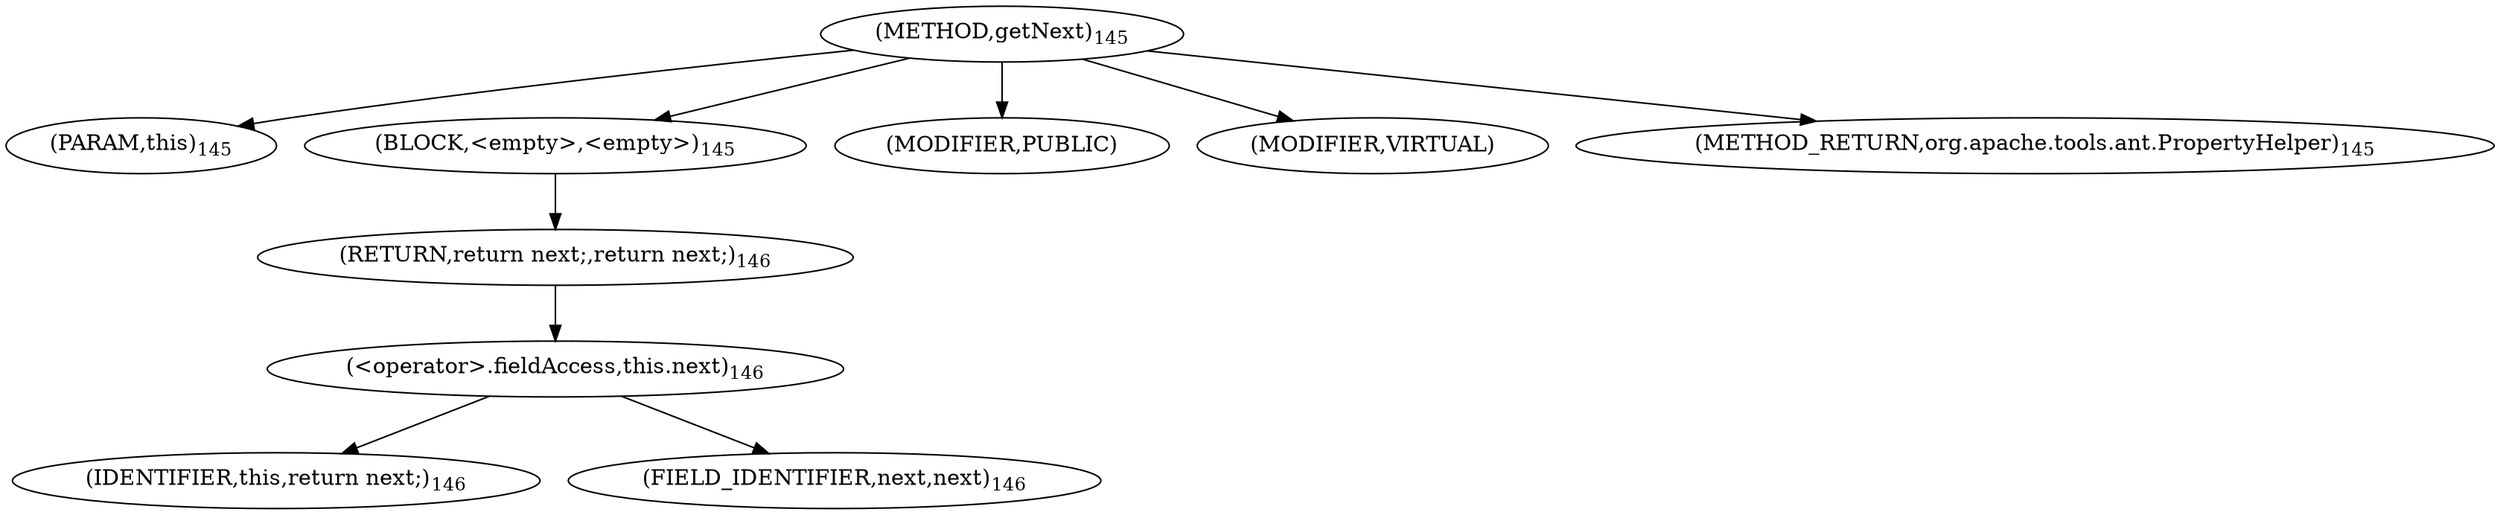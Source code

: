 digraph "getNext" {  
"133" [label = <(METHOD,getNext)<SUB>145</SUB>> ]
"134" [label = <(PARAM,this)<SUB>145</SUB>> ]
"135" [label = <(BLOCK,&lt;empty&gt;,&lt;empty&gt;)<SUB>145</SUB>> ]
"136" [label = <(RETURN,return next;,return next;)<SUB>146</SUB>> ]
"137" [label = <(&lt;operator&gt;.fieldAccess,this.next)<SUB>146</SUB>> ]
"138" [label = <(IDENTIFIER,this,return next;)<SUB>146</SUB>> ]
"139" [label = <(FIELD_IDENTIFIER,next,next)<SUB>146</SUB>> ]
"140" [label = <(MODIFIER,PUBLIC)> ]
"141" [label = <(MODIFIER,VIRTUAL)> ]
"142" [label = <(METHOD_RETURN,org.apache.tools.ant.PropertyHelper)<SUB>145</SUB>> ]
  "133" -> "134" 
  "133" -> "135" 
  "133" -> "140" 
  "133" -> "141" 
  "133" -> "142" 
  "135" -> "136" 
  "136" -> "137" 
  "137" -> "138" 
  "137" -> "139" 
}
